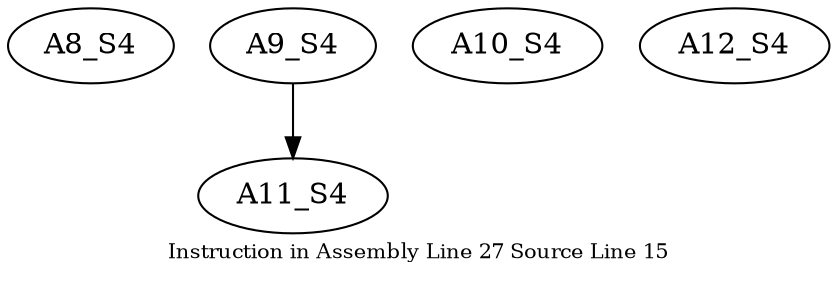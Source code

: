 digraph{
	node [ ]
	edge [ ]
	A8_S4 [ ]
	A9_S4 [ ]
	A10_S4 [ ]
	A11_S4 [ ]
	A12_S4 [ ]
	A9_S4 -> A11_S4 [ ]
	label = "Instruction in Assembly Line 27 Source Line 15"
	fontsize = "10"
}